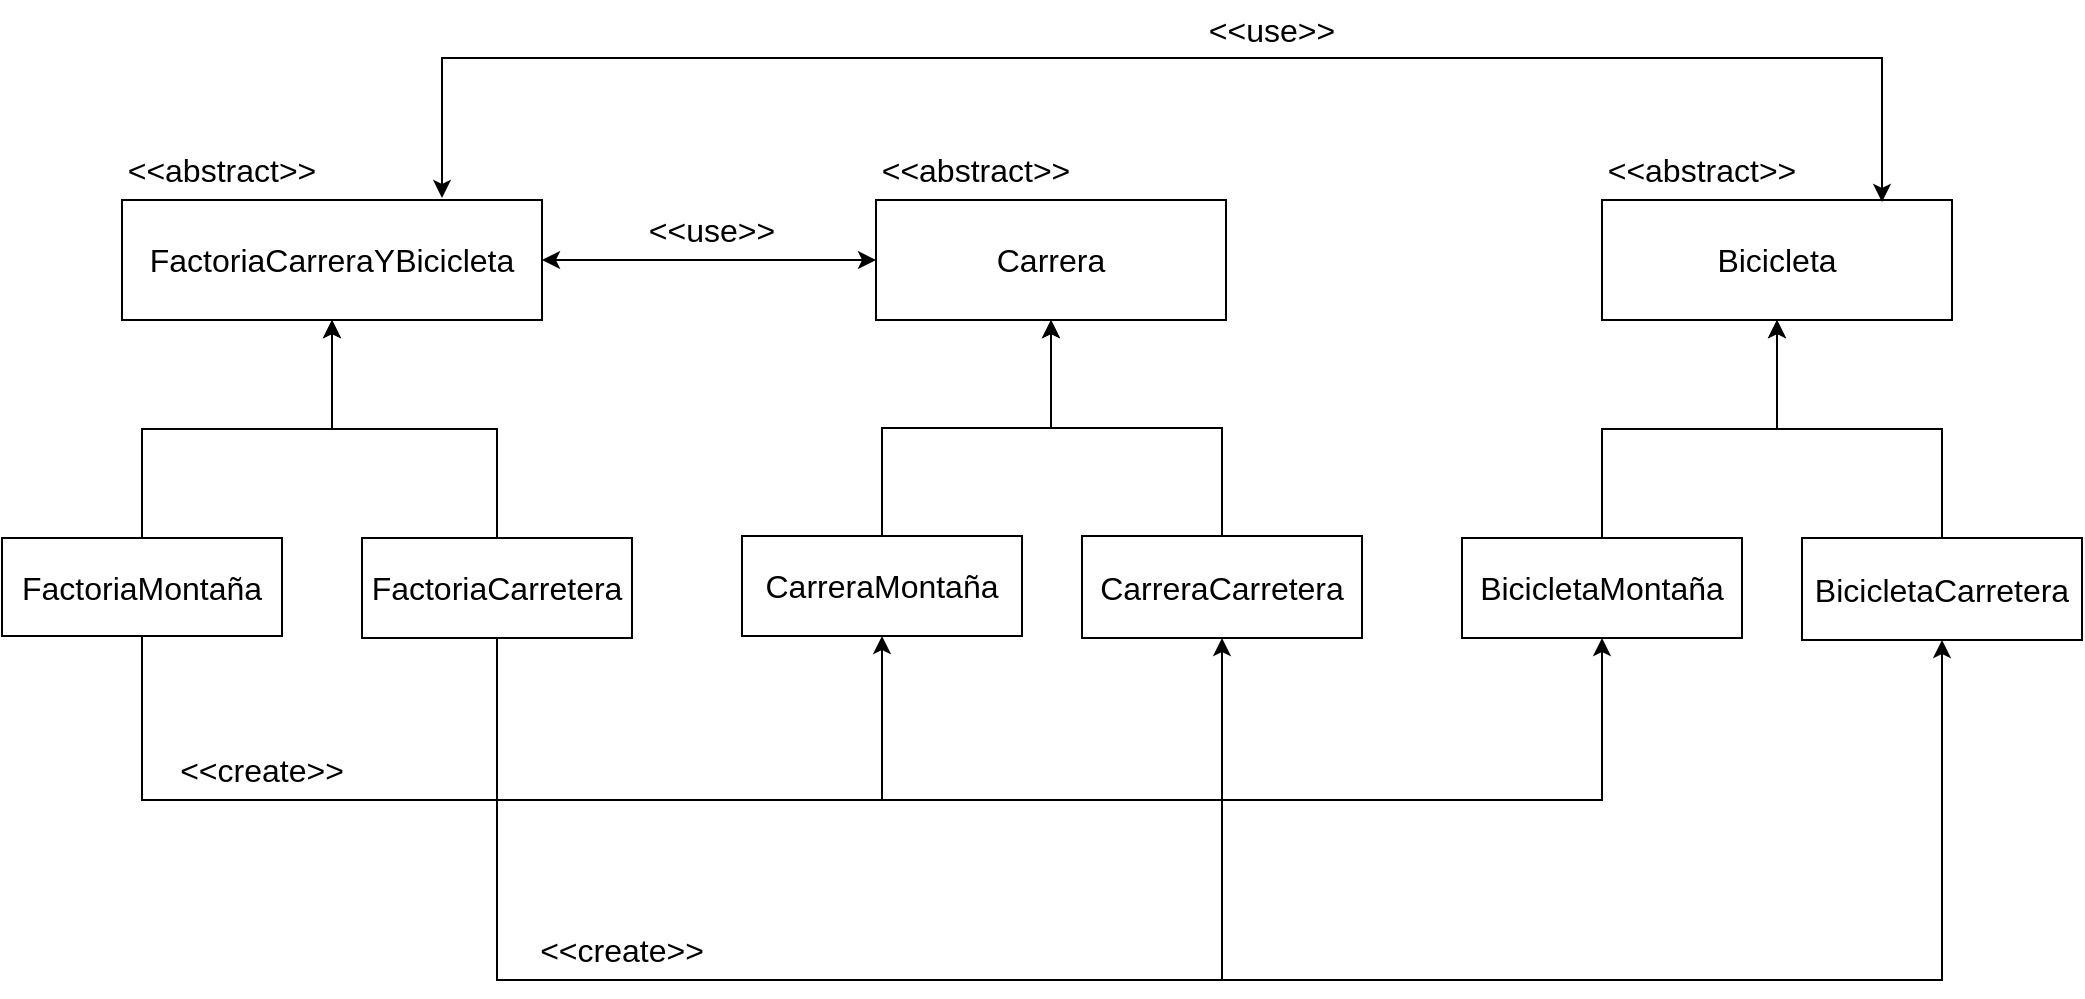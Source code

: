 <mxfile version="23.1.5" type="device">
  <diagram name="Página-1" id="lhlbxbkvJzCDbgP3xxw3">
    <mxGraphModel dx="1827" dy="1037" grid="1" gridSize="10" guides="1" tooltips="1" connect="1" arrows="1" fold="1" page="1" pageScale="1" pageWidth="1169" pageHeight="827" math="0" shadow="0">
      <root>
        <mxCell id="0" />
        <mxCell id="1" parent="0" />
        <mxCell id="4wPU7yAXfa_n96mV8RHk-1" value="&lt;font style=&quot;font-size: 16px;&quot;&gt;FactoriaCarreraYBicicleta&lt;/font&gt;" style="rounded=0;whiteSpace=wrap;html=1;" vertex="1" parent="1">
          <mxGeometry x="125" y="180" width="210" height="60" as="geometry" />
        </mxCell>
        <mxCell id="4wPU7yAXfa_n96mV8RHk-10" style="edgeStyle=orthogonalEdgeStyle;rounded=0;orthogonalLoop=1;jettySize=auto;html=1;exitX=0.5;exitY=0;exitDx=0;exitDy=0;entryX=0.5;entryY=1;entryDx=0;entryDy=0;" edge="1" parent="1" source="4wPU7yAXfa_n96mV8RHk-2" target="4wPU7yAXfa_n96mV8RHk-1">
          <mxGeometry relative="1" as="geometry" />
        </mxCell>
        <mxCell id="4wPU7yAXfa_n96mV8RHk-47" style="edgeStyle=orthogonalEdgeStyle;rounded=0;orthogonalLoop=1;jettySize=auto;html=1;exitX=0.5;exitY=1;exitDx=0;exitDy=0;entryX=0.5;entryY=1;entryDx=0;entryDy=0;" edge="1" parent="1" source="4wPU7yAXfa_n96mV8RHk-2" target="4wPU7yAXfa_n96mV8RHk-14">
          <mxGeometry relative="1" as="geometry">
            <Array as="points">
              <mxPoint x="313" y="570" />
              <mxPoint x="675" y="570" />
            </Array>
          </mxGeometry>
        </mxCell>
        <mxCell id="4wPU7yAXfa_n96mV8RHk-51" style="edgeStyle=orthogonalEdgeStyle;rounded=0;orthogonalLoop=1;jettySize=auto;html=1;exitX=0.5;exitY=1;exitDx=0;exitDy=0;entryX=0.5;entryY=1;entryDx=0;entryDy=0;" edge="1" parent="1" source="4wPU7yAXfa_n96mV8RHk-2" target="4wPU7yAXfa_n96mV8RHk-16">
          <mxGeometry relative="1" as="geometry">
            <Array as="points">
              <mxPoint x="313" y="570" />
              <mxPoint x="1035" y="570" />
            </Array>
          </mxGeometry>
        </mxCell>
        <mxCell id="4wPU7yAXfa_n96mV8RHk-2" value="&lt;font style=&quot;font-size: 16px;&quot;&gt;FactoriaCarretera&lt;/font&gt;" style="rounded=0;whiteSpace=wrap;html=1;" vertex="1" parent="1">
          <mxGeometry x="245" y="349" width="135" height="50" as="geometry" />
        </mxCell>
        <mxCell id="4wPU7yAXfa_n96mV8RHk-6" style="edgeStyle=orthogonalEdgeStyle;rounded=0;orthogonalLoop=1;jettySize=auto;html=1;exitX=0.5;exitY=0;exitDx=0;exitDy=0;" edge="1" parent="1" source="4wPU7yAXfa_n96mV8RHk-3" target="4wPU7yAXfa_n96mV8RHk-1">
          <mxGeometry relative="1" as="geometry" />
        </mxCell>
        <mxCell id="4wPU7yAXfa_n96mV8RHk-45" style="edgeStyle=orthogonalEdgeStyle;rounded=0;orthogonalLoop=1;jettySize=auto;html=1;exitX=0.5;exitY=1;exitDx=0;exitDy=0;entryX=0.5;entryY=1;entryDx=0;entryDy=0;" edge="1" parent="1" source="4wPU7yAXfa_n96mV8RHk-3" target="4wPU7yAXfa_n96mV8RHk-17">
          <mxGeometry relative="1" as="geometry">
            <Array as="points">
              <mxPoint x="135" y="480" />
              <mxPoint x="865" y="480" />
            </Array>
          </mxGeometry>
        </mxCell>
        <mxCell id="4wPU7yAXfa_n96mV8RHk-46" style="edgeStyle=orthogonalEdgeStyle;rounded=0;orthogonalLoop=1;jettySize=auto;html=1;exitX=0.5;exitY=1;exitDx=0;exitDy=0;entryX=0.5;entryY=1;entryDx=0;entryDy=0;" edge="1" parent="1" source="4wPU7yAXfa_n96mV8RHk-3" target="4wPU7yAXfa_n96mV8RHk-15">
          <mxGeometry relative="1" as="geometry">
            <Array as="points">
              <mxPoint x="135" y="480" />
              <mxPoint x="505" y="480" />
            </Array>
          </mxGeometry>
        </mxCell>
        <mxCell id="4wPU7yAXfa_n96mV8RHk-3" value="&lt;font style=&quot;font-size: 16px;&quot;&gt;FactoriaMontaña&lt;/font&gt;" style="rounded=0;whiteSpace=wrap;html=1;" vertex="1" parent="1">
          <mxGeometry x="65" y="349" width="140" height="49" as="geometry" />
        </mxCell>
        <mxCell id="4wPU7yAXfa_n96mV8RHk-12" value="&lt;font style=&quot;font-size: 16px;&quot;&gt;Carrera&lt;/font&gt;" style="rounded=0;whiteSpace=wrap;html=1;" vertex="1" parent="1">
          <mxGeometry x="502" y="180" width="175" height="60" as="geometry" />
        </mxCell>
        <mxCell id="4wPU7yAXfa_n96mV8RHk-13" value="&lt;font style=&quot;font-size: 16px;&quot;&gt;Bicicleta&lt;/font&gt;" style="rounded=0;whiteSpace=wrap;html=1;" vertex="1" parent="1">
          <mxGeometry x="865" y="180" width="175" height="60" as="geometry" />
        </mxCell>
        <mxCell id="4wPU7yAXfa_n96mV8RHk-43" style="edgeStyle=orthogonalEdgeStyle;rounded=0;orthogonalLoop=1;jettySize=auto;html=1;exitX=0.5;exitY=0;exitDx=0;exitDy=0;entryX=0.5;entryY=1;entryDx=0;entryDy=0;" edge="1" parent="1" source="4wPU7yAXfa_n96mV8RHk-14" target="4wPU7yAXfa_n96mV8RHk-12">
          <mxGeometry relative="1" as="geometry" />
        </mxCell>
        <mxCell id="4wPU7yAXfa_n96mV8RHk-14" value="&lt;font style=&quot;font-size: 16px;&quot;&gt;CarreraCarretera&lt;/font&gt;" style="rounded=0;whiteSpace=wrap;html=1;" vertex="1" parent="1">
          <mxGeometry x="605" y="348" width="140" height="51" as="geometry" />
        </mxCell>
        <mxCell id="4wPU7yAXfa_n96mV8RHk-44" style="edgeStyle=orthogonalEdgeStyle;rounded=0;orthogonalLoop=1;jettySize=auto;html=1;exitX=0.5;exitY=0;exitDx=0;exitDy=0;entryX=0.5;entryY=1;entryDx=0;entryDy=0;" edge="1" parent="1" source="4wPU7yAXfa_n96mV8RHk-15" target="4wPU7yAXfa_n96mV8RHk-12">
          <mxGeometry relative="1" as="geometry" />
        </mxCell>
        <mxCell id="4wPU7yAXfa_n96mV8RHk-15" value="&lt;font style=&quot;font-size: 16px;&quot;&gt;CarreraMontaña&lt;/font&gt;" style="rounded=0;whiteSpace=wrap;html=1;" vertex="1" parent="1">
          <mxGeometry x="435" y="348" width="140" height="50" as="geometry" />
        </mxCell>
        <mxCell id="4wPU7yAXfa_n96mV8RHk-22" style="edgeStyle=orthogonalEdgeStyle;rounded=0;orthogonalLoop=1;jettySize=auto;html=1;exitX=0.5;exitY=0;exitDx=0;exitDy=0;" edge="1" parent="1" source="4wPU7yAXfa_n96mV8RHk-16" target="4wPU7yAXfa_n96mV8RHk-13">
          <mxGeometry relative="1" as="geometry" />
        </mxCell>
        <mxCell id="4wPU7yAXfa_n96mV8RHk-16" value="&lt;font style=&quot;font-size: 16px;&quot;&gt;BicicletaCarretera&lt;/font&gt;" style="rounded=0;whiteSpace=wrap;html=1;" vertex="1" parent="1">
          <mxGeometry x="965" y="349" width="140" height="51" as="geometry" />
        </mxCell>
        <mxCell id="4wPU7yAXfa_n96mV8RHk-21" style="edgeStyle=orthogonalEdgeStyle;rounded=0;orthogonalLoop=1;jettySize=auto;html=1;exitX=0.5;exitY=0;exitDx=0;exitDy=0;" edge="1" parent="1" source="4wPU7yAXfa_n96mV8RHk-17" target="4wPU7yAXfa_n96mV8RHk-13">
          <mxGeometry relative="1" as="geometry" />
        </mxCell>
        <mxCell id="4wPU7yAXfa_n96mV8RHk-17" value="&lt;font style=&quot;font-size: 16px;&quot;&gt;BicicletaMontaña&lt;/font&gt;" style="rounded=0;whiteSpace=wrap;html=1;" vertex="1" parent="1">
          <mxGeometry x="795" y="349" width="140" height="50" as="geometry" />
        </mxCell>
        <mxCell id="4wPU7yAXfa_n96mV8RHk-27" value="&lt;font style=&quot;font-size: 16px;&quot;&gt;&amp;lt;&amp;lt;create&amp;gt;&amp;gt;&lt;/font&gt;" style="text;html=1;align=center;verticalAlign=middle;whiteSpace=wrap;rounded=0;" vertex="1" parent="1">
          <mxGeometry x="345" y="540" width="60" height="30" as="geometry" />
        </mxCell>
        <mxCell id="4wPU7yAXfa_n96mV8RHk-28" value="&lt;font style=&quot;font-size: 16px;&quot;&gt;&amp;lt;&amp;lt;create&amp;gt;&amp;gt;&lt;/font&gt;" style="text;html=1;align=center;verticalAlign=middle;whiteSpace=wrap;rounded=0;" vertex="1" parent="1">
          <mxGeometry x="165" y="450" width="60" height="30" as="geometry" />
        </mxCell>
        <mxCell id="4wPU7yAXfa_n96mV8RHk-30" value="&lt;font style=&quot;font-size: 16px;&quot;&gt;&amp;lt;&amp;lt;abstract&amp;gt;&amp;gt;&lt;/font&gt;" style="text;html=1;align=center;verticalAlign=middle;whiteSpace=wrap;rounded=0;" vertex="1" parent="1">
          <mxGeometry x="125" y="150" width="100" height="30" as="geometry" />
        </mxCell>
        <mxCell id="4wPU7yAXfa_n96mV8RHk-31" value="&lt;font style=&quot;font-size: 16px;&quot;&gt;&amp;lt;&amp;lt;abstract&amp;gt;&amp;gt;&lt;/font&gt;" style="text;html=1;align=center;verticalAlign=middle;whiteSpace=wrap;rounded=0;" vertex="1" parent="1">
          <mxGeometry x="502" y="150" width="100" height="30" as="geometry" />
        </mxCell>
        <mxCell id="4wPU7yAXfa_n96mV8RHk-32" value="&lt;font style=&quot;font-size: 16px;&quot;&gt;&amp;lt;&amp;lt;abstract&amp;gt;&amp;gt;&lt;/font&gt;" style="text;html=1;align=center;verticalAlign=middle;whiteSpace=wrap;rounded=0;" vertex="1" parent="1">
          <mxGeometry x="865" y="150" width="100" height="30" as="geometry" />
        </mxCell>
        <mxCell id="4wPU7yAXfa_n96mV8RHk-37" value="" style="endArrow=classic;startArrow=classic;html=1;rounded=0;" edge="1" parent="1">
          <mxGeometry width="50" height="50" relative="1" as="geometry">
            <mxPoint x="285" y="179" as="sourcePoint" />
            <mxPoint x="1005" y="181" as="targetPoint" />
            <Array as="points">
              <mxPoint x="285" y="109" />
              <mxPoint x="705" y="109" />
              <mxPoint x="1005" y="109" />
              <mxPoint x="1005" y="149" />
            </Array>
          </mxGeometry>
        </mxCell>
        <mxCell id="4wPU7yAXfa_n96mV8RHk-38" value="&lt;font style=&quot;font-size: 16px;&quot;&gt;&amp;lt;&amp;lt;use&amp;gt;&amp;gt;&lt;/font&gt;" style="text;html=1;align=center;verticalAlign=middle;whiteSpace=wrap;rounded=0;" vertex="1" parent="1">
          <mxGeometry x="650" y="80" width="100" height="30" as="geometry" />
        </mxCell>
        <mxCell id="4wPU7yAXfa_n96mV8RHk-39" value="" style="endArrow=classic;startArrow=classic;html=1;rounded=0;entryX=0;entryY=0.5;entryDx=0;entryDy=0;" edge="1" parent="1" target="4wPU7yAXfa_n96mV8RHk-12">
          <mxGeometry width="50" height="50" relative="1" as="geometry">
            <mxPoint x="335" y="210" as="sourcePoint" />
            <mxPoint x="385" y="160" as="targetPoint" />
          </mxGeometry>
        </mxCell>
        <mxCell id="4wPU7yAXfa_n96mV8RHk-40" value="&lt;font style=&quot;font-size: 16px;&quot;&gt;&amp;lt;&amp;lt;use&amp;gt;&amp;gt;&lt;/font&gt;" style="text;html=1;align=center;verticalAlign=middle;whiteSpace=wrap;rounded=0;" vertex="1" parent="1">
          <mxGeometry x="370" y="180" width="100" height="30" as="geometry" />
        </mxCell>
      </root>
    </mxGraphModel>
  </diagram>
</mxfile>
